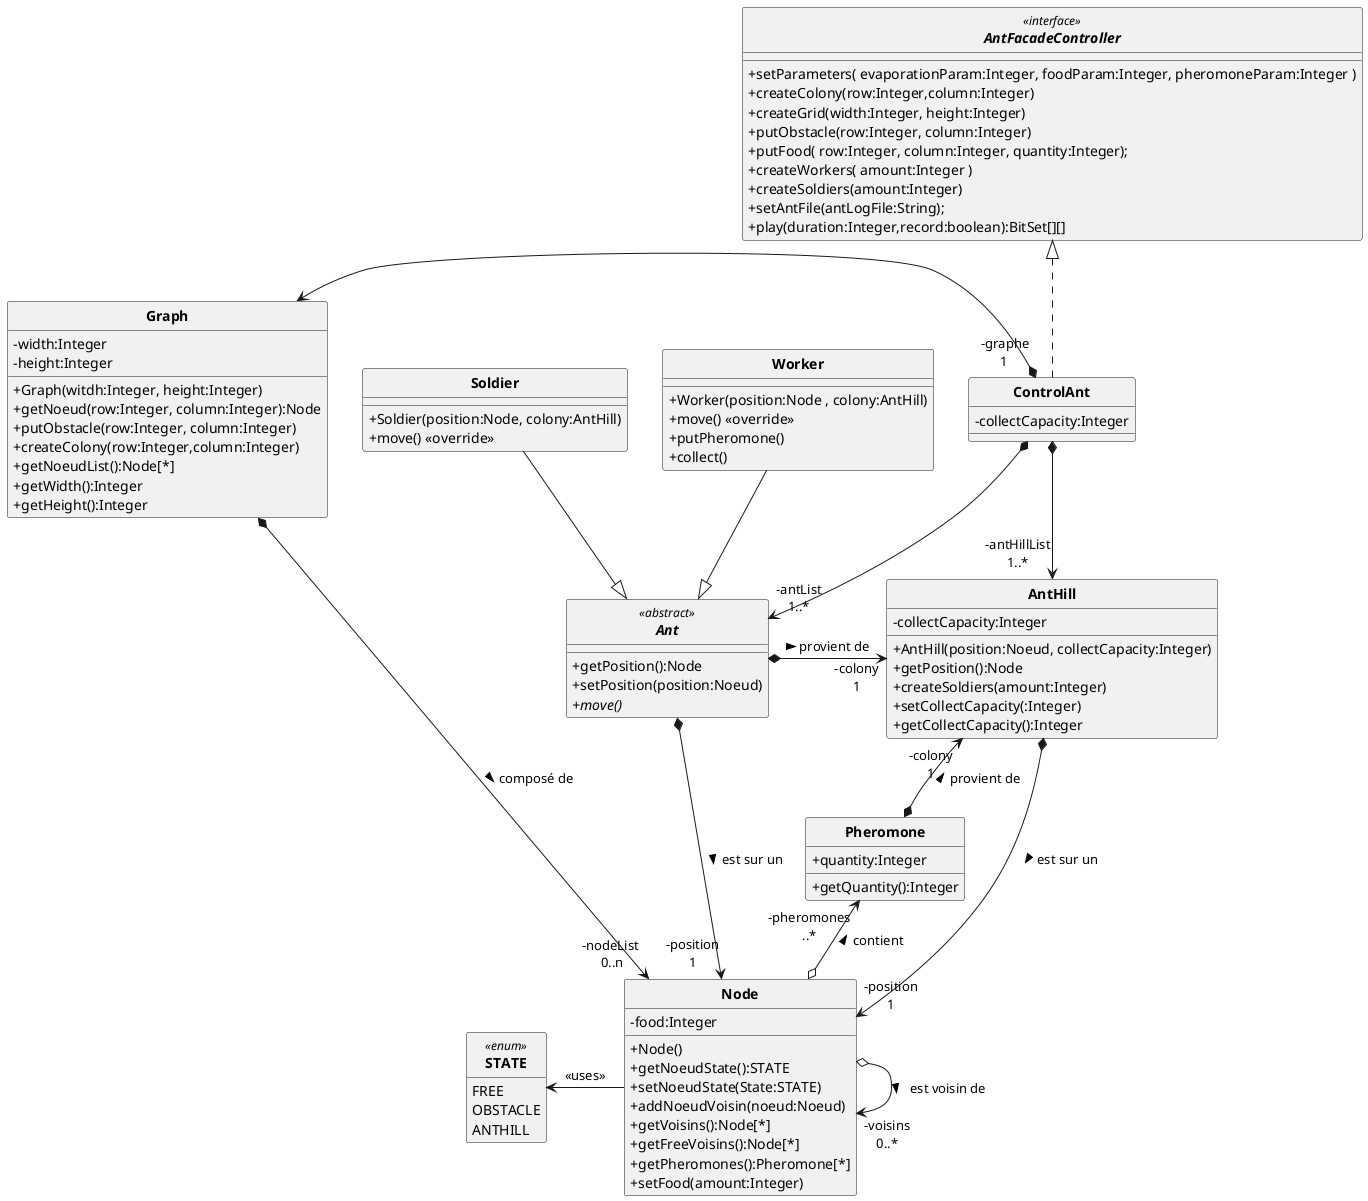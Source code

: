 @startuml
'https://plantuml.com/sequence-diagram
allow_mixing
skinparam style strictuml
skinparam classAttributeIconSize 0
skinparam circledCharacterRadius 0
skinparam circledCharacterFontSize 0
skinparam classFontStyle Bold
'autonumber
hide enum methods

'Controleur
interface AntFacadeController <<interface>> {
    +setParameters( evaporationParam:Integer, foodParam:Integer, pheromoneParam:Integer )
    +createColony(row:Integer,column:Integer)
    +createGrid(width:Integer, height:Integer)
    +putObstacle(row:Integer, column:Integer)
    +putFood( row:Integer, column:Integer, quantity:Integer);
    +createWorkers( amount:Integer )
    +createSoldiers(amount:Integer)
    +setAntFile(antLogFile:String);
    +play(duration:Integer,record:boolean):BitSet[][]
}

class Node {
    -food:Integer
    +Node()
    +getNoeudState():STATE
    +setNoeudState(State:STATE)
    +addNoeudVoisin(noeud:Noeud)
    +getVoisins():Node[*]
    +getFreeVoisins():Node[*]
    +getPheromones():Pheromone[*]
    +setFood(amount:Integer)
}
enum STATE <<enum>> {
    FREE
    OBSTACLE
    ANTHILL
}

'class Food{
'    -amount:Integer
'    +Food()
'}
class Pheromone{
    +quantity:Integer
    +getQuantity():Integer
}


abstract Ant <<abstract>> {
    +getPosition():Node
    +setPosition(position:Noeud)
    {abstract} +move()
}
class AntHill{
    -collectCapacity:Integer
    +AntHill(position:Noeud, collectCapacity:Integer)
    +getPosition():Node
    +createSoldiers(amount:Integer)
    +setCollectCapacity(:Integer)
    +getCollectCapacity():Integer
}
class Soldier{
    +Soldier(position:Node, colony:AntHill)
    +move() <<override>>
}

class Worker {
    +Worker(position:Node , colony:AntHill)
    +move() <<override>>
    +putPheromone()
    +collect()
}


class ControlAnt implements AntFacadeController{
    -collectCapacity:Integer
}


class Graph{
 -width:Integer
 -height:Integer
 +Graph(witdh:Integer, height:Integer)
 +getNoeud(row:Integer, column:Integer):Node
 +putObstacle(row:Integer, column:Integer)
 +createColony(row:Integer,column:Integer)
 +getNoeudList():Node[*]
 +getWidth():Integer
 +getHeight():Integer
}


Soldier --|> Ant
Worker --|> Ant

ControlAnt "-graphe\n1 " *-l-> Graph
ControlAnt  *-r-> "-antList\n1..*" Ant
ControlAnt  *--> "-antHillList\n1..*" AntHill

Graph *-r-> "-nodeList \n0..n" Node : composé de >

'historique = liste de noeud déjà passé par la fourmi
'"-position 1\n-historique 0..*"
Ant *--> "-position\n1" Node  : est sur un >
AntHill *---> "-position\n1" Node  : est sur un >
Node o-> "-voisins\n0..*"  Node  : est voisin de >

Node -l-> STATE : <<uses>>

Ant *-> "-colony\n1" AntHill : provient de >
Pheromone *-u-> "-colony\n1" AntHill : provient de >
Node o-u-> "-pheromones\n..*" Pheromone : contient >


@enduml